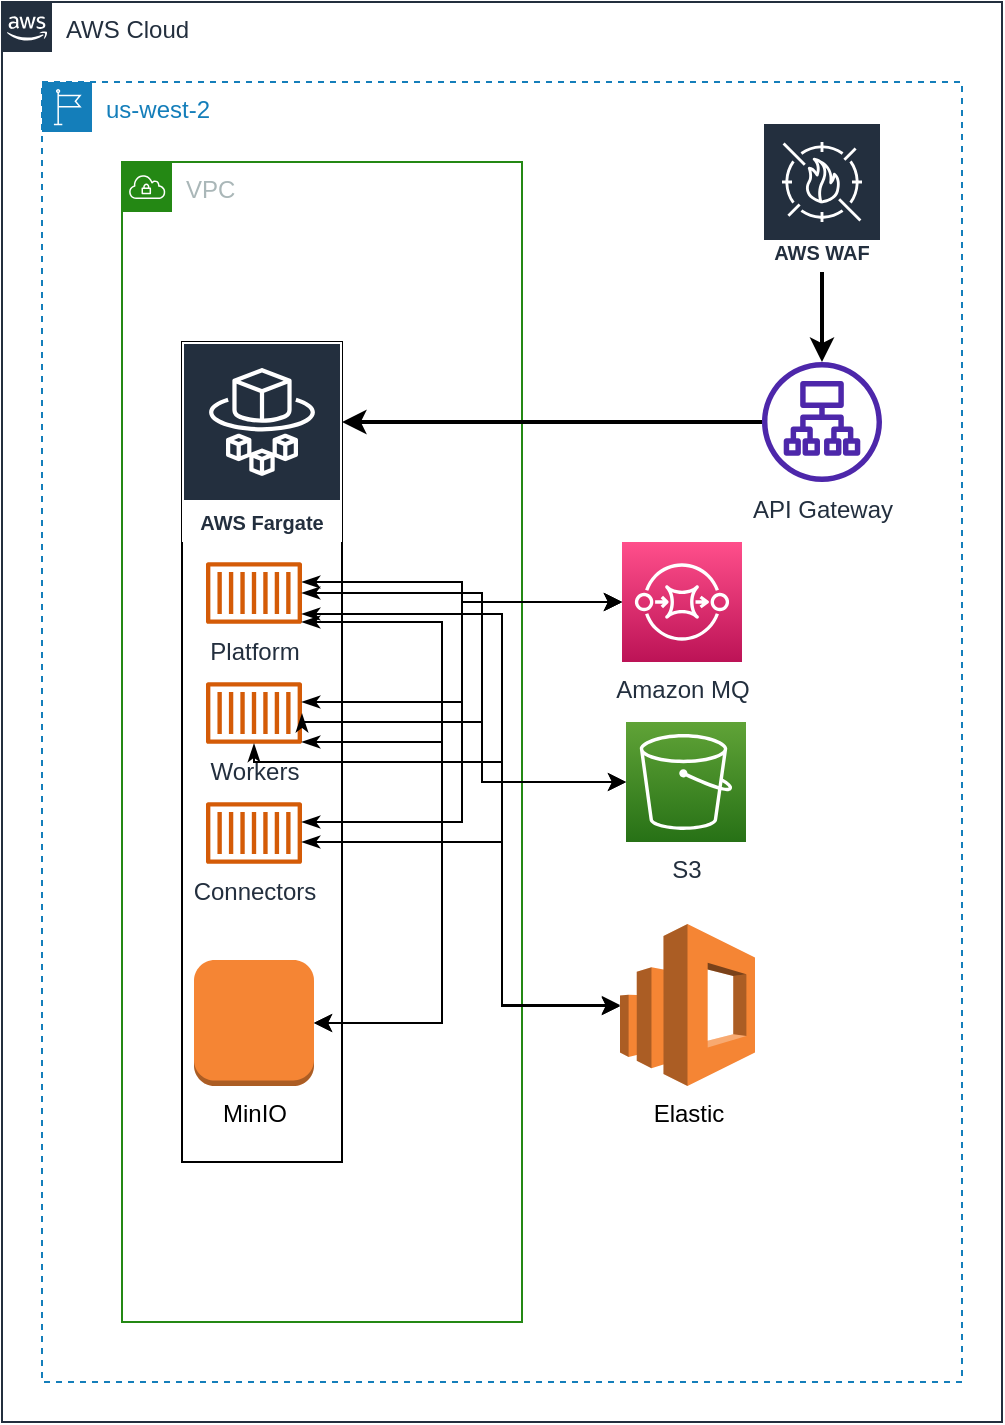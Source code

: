 <mxfile version="20.1.1" type="device"><diagram id="1M-axShQLwdqJKBRV2U-" name="Page-1"><mxGraphModel dx="1038" dy="546" grid="1" gridSize="10" guides="1" tooltips="1" connect="1" arrows="1" fold="1" page="1" pageScale="1" pageWidth="850" pageHeight="1100" math="0" shadow="0"><root><mxCell id="0"/><mxCell id="1" parent="0"/><mxCell id="MEO9ArACRJ8UPchHYSp1-2" value="" style="rounded=0;whiteSpace=wrap;html=1;" vertex="1" parent="1"><mxGeometry x="130" y="210" width="80" height="410" as="geometry"/></mxCell><mxCell id="fXzP4zXdbNTEYrNwX6g0-1" value="AWS Cloud" style="points=[[0,0],[0.25,0],[0.5,0],[0.75,0],[1,0],[1,0.25],[1,0.5],[1,0.75],[1,1],[0.75,1],[0.5,1],[0.25,1],[0,1],[0,0.75],[0,0.5],[0,0.25]];outlineConnect=0;gradientColor=none;html=1;whiteSpace=wrap;fontSize=12;fontStyle=0;shape=mxgraph.aws4.group;grIcon=mxgraph.aws4.group_aws_cloud_alt;strokeColor=#232F3E;fillColor=none;verticalAlign=top;align=left;spacingLeft=30;fontColor=#232F3E;dashed=0;" parent="1" vertex="1"><mxGeometry x="40" y="40" width="500" height="710" as="geometry"/></mxCell><mxCell id="fXzP4zXdbNTEYrNwX6g0-7" value="us-west-2" style="points=[[0,0],[0.25,0],[0.5,0],[0.75,0],[1,0],[1,0.25],[1,0.5],[1,0.75],[1,1],[0.75,1],[0.5,1],[0.25,1],[0,1],[0,0.75],[0,0.5],[0,0.25]];outlineConnect=0;gradientColor=none;html=1;whiteSpace=wrap;fontSize=12;fontStyle=0;shape=mxgraph.aws4.group;grIcon=mxgraph.aws4.group_region;strokeColor=#147EBA;fillColor=none;verticalAlign=top;align=left;spacingLeft=30;fontColor=#147EBA;dashed=1;" parent="1" vertex="1"><mxGeometry x="60" y="80" width="460" height="650" as="geometry"/></mxCell><mxCell id="fXzP4zXdbNTEYrNwX6g0-19" value="VPC" style="points=[[0,0],[0.25,0],[0.5,0],[0.75,0],[1,0],[1,0.25],[1,0.5],[1,0.75],[1,1],[0.75,1],[0.5,1],[0.25,1],[0,1],[0,0.75],[0,0.5],[0,0.25]];outlineConnect=0;gradientColor=none;html=1;whiteSpace=wrap;fontSize=12;fontStyle=0;shape=mxgraph.aws4.group;grIcon=mxgraph.aws4.group_vpc;strokeColor=#248814;fillColor=none;verticalAlign=top;align=left;spacingLeft=30;fontColor=#AAB7B8;dashed=0;" parent="1" vertex="1"><mxGeometry x="100" y="120" width="200" height="580" as="geometry"/></mxCell><mxCell id="mtL0Qs8tmKhzzS_Htv6r-9" value="Amazon MQ" style="sketch=0;points=[[0,0,0],[0.25,0,0],[0.5,0,0],[0.75,0,0],[1,0,0],[0,1,0],[0.25,1,0],[0.5,1,0],[0.75,1,0],[1,1,0],[0,0.25,0],[0,0.5,0],[0,0.75,0],[1,0.25,0],[1,0.5,0],[1,0.75,0]];outlineConnect=0;fontColor=#232F3E;gradientColor=#FF4F8B;gradientDirection=north;fillColor=#BC1356;strokeColor=#ffffff;dashed=0;verticalLabelPosition=bottom;verticalAlign=top;align=center;html=1;fontSize=12;fontStyle=0;aspect=fixed;shape=mxgraph.aws4.resourceIcon;resIcon=mxgraph.aws4.sqs;" parent="1" vertex="1"><mxGeometry x="350" y="310" width="60" height="60" as="geometry"/></mxCell><mxCell id="frVajqiRBbXPKYdrJnEh-25" style="edgeStyle=orthogonalEdgeStyle;rounded=0;orthogonalLoop=1;jettySize=auto;html=1;entryX=0.5;entryY=0;entryDx=0;entryDy=0;entryPerimeter=0;strokeWidth=2;" parent="1" edge="1"><mxGeometry relative="1" as="geometry"><mxPoint x="450" y="660" as="sourcePoint"/></mxGeometry></mxCell><mxCell id="frVajqiRBbXPKYdrJnEh-14" style="edgeStyle=orthogonalEdgeStyle;rounded=0;orthogonalLoop=1;jettySize=auto;html=1;strokeWidth=2;" parent="1" source="mtL0Qs8tmKhzzS_Htv6r-14" target="X4zGkitZyKj1peIVFEhK-1" edge="1"><mxGeometry relative="1" as="geometry"><Array as="points"><mxPoint x="420" y="250"/><mxPoint x="420" y="250"/></Array><mxPoint x="650" y="320" as="targetPoint"/></mxGeometry></mxCell><mxCell id="mtL0Qs8tmKhzzS_Htv6r-14" value="API Gateway" style="sketch=0;outlineConnect=0;fontColor=#232F3E;gradientColor=none;fillColor=#4D27AA;strokeColor=none;dashed=0;verticalLabelPosition=bottom;verticalAlign=top;align=center;html=1;fontSize=12;fontStyle=0;aspect=fixed;pointerEvents=1;shape=mxgraph.aws4.application_load_balancer;" parent="1" vertex="1"><mxGeometry x="420" y="220" width="60" height="60" as="geometry"/></mxCell><mxCell id="X4zGkitZyKj1peIVFEhK-10" value="" style="edgeStyle=orthogonalEdgeStyle;rounded=0;orthogonalLoop=1;jettySize=auto;html=1;" parent="1" edge="1"><mxGeometry relative="1" as="geometry"><mxPoint x="650" y="240" as="targetPoint"/></mxGeometry></mxCell><mxCell id="frVajqiRBbXPKYdrJnEh-4" value="S3" style="sketch=0;points=[[0,0,0],[0.25,0,0],[0.5,0,0],[0.75,0,0],[1,0,0],[0,1,0],[0.25,1,0],[0.5,1,0],[0.75,1,0],[1,1,0],[0,0.25,0],[0,0.5,0],[0,0.75,0],[1,0.25,0],[1,0.5,0],[1,0.75,0]];outlineConnect=0;fontColor=#232F3E;gradientColor=#60A337;gradientDirection=north;fillColor=#277116;strokeColor=#ffffff;dashed=0;verticalLabelPosition=bottom;verticalAlign=top;align=center;html=1;fontSize=12;fontStyle=0;aspect=fixed;shape=mxgraph.aws4.resourceIcon;resIcon=mxgraph.aws4.s3;" parent="1" vertex="1"><mxGeometry x="352" y="400" width="60" height="60" as="geometry"/></mxCell><mxCell id="frVajqiRBbXPKYdrJnEh-11" style="edgeStyle=orthogonalEdgeStyle;rounded=0;orthogonalLoop=1;jettySize=auto;html=1;strokeWidth=2;" parent="1" source="frVajqiRBbXPKYdrJnEh-9" target="mtL0Qs8tmKhzzS_Htv6r-14" edge="1"><mxGeometry relative="1" as="geometry"/></mxCell><mxCell id="frVajqiRBbXPKYdrJnEh-9" value="AWS WAF" style="sketch=0;outlineConnect=0;fontColor=#232F3E;gradientColor=none;strokeColor=#ffffff;fillColor=#232F3E;dashed=0;verticalLabelPosition=middle;verticalAlign=bottom;align=center;html=1;whiteSpace=wrap;fontSize=10;fontStyle=1;spacing=3;shape=mxgraph.aws4.productIcon;prIcon=mxgraph.aws4.waf;aspect=fixed;" parent="1" vertex="1"><mxGeometry x="420" y="100" width="60" height="75" as="geometry"/></mxCell><mxCell id="X4zGkitZyKj1peIVFEhK-11" value="" style="edgeStyle=orthogonalEdgeStyle;rounded=0;orthogonalLoop=1;jettySize=auto;html=1;entryX=0;entryY=0.5;entryDx=0;entryDy=0;entryPerimeter=0;startArrow=classicThin;startFill=1;" parent="1" source="X4zGkitZyKj1peIVFEhK-5" target="mtL0Qs8tmKhzzS_Htv6r-9" edge="1"><mxGeometry relative="1" as="geometry"><mxPoint x="240" y="400" as="sourcePoint"/><mxPoint x="450" y="460" as="targetPoint"/><Array as="points"><mxPoint x="270" y="330"/><mxPoint x="270" y="340"/></Array></mxGeometry></mxCell><mxCell id="X4zGkitZyKj1peIVFEhK-3" value="Workers" style="sketch=0;outlineConnect=0;fontColor=#232F3E;gradientColor=none;fillColor=#D45B07;strokeColor=none;dashed=0;verticalLabelPosition=bottom;verticalAlign=top;align=center;html=1;fontSize=12;fontStyle=0;aspect=fixed;pointerEvents=1;shape=mxgraph.aws4.container_1;" parent="1" vertex="1"><mxGeometry x="142" y="380" width="48" height="31" as="geometry"/></mxCell><mxCell id="X4zGkitZyKj1peIVFEhK-4" value="Connectors" style="sketch=0;outlineConnect=0;fontColor=#232F3E;gradientColor=none;fillColor=#D45B07;strokeColor=none;dashed=0;verticalLabelPosition=bottom;verticalAlign=top;align=center;html=1;fontSize=12;fontStyle=0;aspect=fixed;pointerEvents=1;shape=mxgraph.aws4.container_1;" parent="1" vertex="1"><mxGeometry x="142" y="440" width="48" height="31" as="geometry"/></mxCell><mxCell id="X4zGkitZyKj1peIVFEhK-5" value="Platform" style="sketch=0;outlineConnect=0;fontColor=#232F3E;gradientColor=none;fillColor=#D45B07;strokeColor=none;dashed=0;verticalLabelPosition=bottom;verticalAlign=top;align=center;html=1;fontSize=12;fontStyle=0;aspect=fixed;pointerEvents=1;shape=mxgraph.aws4.container_1;" parent="1" vertex="1"><mxGeometry x="142" y="320" width="48" height="31" as="geometry"/></mxCell><mxCell id="X4zGkitZyKj1peIVFEhK-8" value="MinIO" style="outlineConnect=0;dashed=0;verticalLabelPosition=bottom;verticalAlign=top;align=center;html=1;shape=mxgraph.aws3.instance;fillColor=#F58534;gradientColor=none;" parent="1" vertex="1"><mxGeometry x="136" y="519" width="60" height="63" as="geometry"/></mxCell><mxCell id="X4zGkitZyKj1peIVFEhK-1" value="AWS Fargate" style="sketch=0;outlineConnect=0;fontColor=#232F3E;gradientColor=none;strokeColor=#ffffff;fillColor=#232F3E;dashed=0;verticalLabelPosition=middle;verticalAlign=bottom;align=center;html=1;whiteSpace=wrap;fontSize=10;fontStyle=1;spacing=3;shape=mxgraph.aws4.productIcon;prIcon=mxgraph.aws4.fargate;" parent="1" vertex="1"><mxGeometry x="130" y="210" width="80" height="100" as="geometry"/></mxCell><mxCell id="X4zGkitZyKj1peIVFEhK-13" value="" style="edgeStyle=orthogonalEdgeStyle;rounded=0;orthogonalLoop=1;jettySize=auto;html=1;entryX=0;entryY=0.5;entryDx=0;entryDy=0;entryPerimeter=0;startArrow=classicThin;startFill=1;" parent="1" source="X4zGkitZyKj1peIVFEhK-3" target="mtL0Qs8tmKhzzS_Htv6r-9" edge="1"><mxGeometry relative="1" as="geometry"><mxPoint x="200" y="345.5" as="sourcePoint"/><mxPoint x="388" y="390" as="targetPoint"/><Array as="points"><mxPoint x="270" y="390"/><mxPoint x="270" y="340"/></Array></mxGeometry></mxCell><mxCell id="X4zGkitZyKj1peIVFEhK-14" value="" style="edgeStyle=orthogonalEdgeStyle;rounded=0;orthogonalLoop=1;jettySize=auto;html=1;entryX=0;entryY=0.5;entryDx=0;entryDy=0;entryPerimeter=0;startArrow=classicThin;startFill=1;" parent="1" source="X4zGkitZyKj1peIVFEhK-4" target="mtL0Qs8tmKhzzS_Htv6r-9" edge="1"><mxGeometry relative="1" as="geometry"><mxPoint x="210" y="355.5" as="sourcePoint"/><mxPoint x="398" y="400" as="targetPoint"/><Array as="points"><mxPoint x="270" y="450"/><mxPoint x="270" y="340"/></Array></mxGeometry></mxCell><mxCell id="X4zGkitZyKj1peIVFEhK-15" value="" style="edgeStyle=orthogonalEdgeStyle;rounded=0;orthogonalLoop=1;jettySize=auto;html=1;entryX=0;entryY=0.5;entryDx=0;entryDy=0;entryPerimeter=0;startArrow=classicThin;startFill=1;" parent="1" target="frVajqiRBbXPKYdrJnEh-4" edge="1"><mxGeometry relative="1" as="geometry"><mxPoint x="190" y="396" as="sourcePoint"/><mxPoint x="360" y="350" as="targetPoint"/><Array as="points"><mxPoint x="190" y="400"/><mxPoint x="280" y="400"/><mxPoint x="280" y="430"/></Array></mxGeometry></mxCell><mxCell id="X4zGkitZyKj1peIVFEhK-16" value="" style="edgeStyle=orthogonalEdgeStyle;rounded=0;orthogonalLoop=1;jettySize=auto;html=1;entryX=0;entryY=0.5;entryDx=0;entryDy=0;entryPerimeter=0;startArrow=classicThin;startFill=1;" parent="1" source="X4zGkitZyKj1peIVFEhK-5" target="frVajqiRBbXPKYdrJnEh-4" edge="1"><mxGeometry relative="1" as="geometry"><mxPoint x="210" y="330" as="sourcePoint"/><mxPoint x="362" y="440" as="targetPoint"/><Array as="points"><mxPoint x="280" y="336"/><mxPoint x="280" y="430"/></Array></mxGeometry></mxCell><mxCell id="X4zGkitZyKj1peIVFEhK-18" value="" style="edgeStyle=orthogonalEdgeStyle;rounded=0;orthogonalLoop=1;jettySize=auto;html=1;entryX=1;entryY=0.5;entryDx=0;entryDy=0;entryPerimeter=0;startArrow=classicThin;startFill=1;" parent="1" source="X4zGkitZyKj1peIVFEhK-3" target="X4zGkitZyKj1peIVFEhK-8" edge="1"><mxGeometry relative="1" as="geometry"><mxPoint x="220" y="390" as="sourcePoint"/><mxPoint x="382" y="574.5" as="targetPoint"/><Array as="points"><mxPoint x="260" y="410"/><mxPoint x="260" y="551"/></Array></mxGeometry></mxCell><mxCell id="X4zGkitZyKj1peIVFEhK-19" value="" style="edgeStyle=orthogonalEdgeStyle;rounded=0;orthogonalLoop=1;jettySize=auto;html=1;entryX=1;entryY=0.5;entryDx=0;entryDy=0;entryPerimeter=0;startArrow=classicThin;startFill=1;" parent="1" source="X4zGkitZyKj1peIVFEhK-5" target="X4zGkitZyKj1peIVFEhK-8" edge="1"><mxGeometry relative="1" as="geometry"><mxPoint x="200" y="405.5" as="sourcePoint"/><mxPoint x="206" y="560.5" as="targetPoint"/><Array as="points"><mxPoint x="260" y="350"/><mxPoint x="260" y="551"/></Array></mxGeometry></mxCell><mxCell id="X4zGkitZyKj1peIVFEhK-20" value="Elastic" style="outlineConnect=0;dashed=0;verticalLabelPosition=bottom;verticalAlign=top;align=center;html=1;shape=mxgraph.aws3.elasticsearch_service;fillColor=#F58534;gradientColor=none;" parent="1" vertex="1"><mxGeometry x="349" y="501" width="67.5" height="81" as="geometry"/></mxCell><mxCell id="X4zGkitZyKj1peIVFEhK-21" value="" style="edgeStyle=orthogonalEdgeStyle;rounded=0;orthogonalLoop=1;jettySize=auto;html=1;entryX=0;entryY=0.5;entryDx=0;entryDy=0;entryPerimeter=0;startArrow=classicThin;startFill=1;" parent="1" source="X4zGkitZyKj1peIVFEhK-4" target="X4zGkitZyKj1peIVFEhK-20" edge="1"><mxGeometry relative="1" as="geometry"><mxPoint x="200" y="460" as="sourcePoint"/><mxPoint x="360" y="350" as="targetPoint"/><Array as="points"><mxPoint x="290" y="460"/><mxPoint x="290" y="542"/></Array></mxGeometry></mxCell><mxCell id="X4zGkitZyKj1peIVFEhK-23" value="" style="edgeStyle=orthogonalEdgeStyle;rounded=0;orthogonalLoop=1;jettySize=auto;html=1;startArrow=classicThin;startFill=1;" parent="1" source="X4zGkitZyKj1peIVFEhK-3" target="X4zGkitZyKj1peIVFEhK-20" edge="1"><mxGeometry relative="1" as="geometry"><mxPoint x="200" y="420" as="sourcePoint"/><mxPoint x="206" y="560.5" as="targetPoint"/><Array as="points"><mxPoint x="166" y="420"/><mxPoint x="290" y="420"/><mxPoint x="290" y="542"/></Array></mxGeometry></mxCell><mxCell id="X4zGkitZyKj1peIVFEhK-24" value="" style="edgeStyle=orthogonalEdgeStyle;rounded=0;orthogonalLoop=1;jettySize=auto;html=1;startArrow=classicThin;startFill=1;" parent="1" source="X4zGkitZyKj1peIVFEhK-5" target="X4zGkitZyKj1peIVFEhK-20" edge="1"><mxGeometry relative="1" as="geometry"><mxPoint x="200" y="345.5" as="sourcePoint"/><mxPoint x="362" y="440" as="targetPoint"/><Array as="points"><mxPoint x="290" y="346"/><mxPoint x="290" y="542"/></Array></mxGeometry></mxCell></root></mxGraphModel></diagram></mxfile>